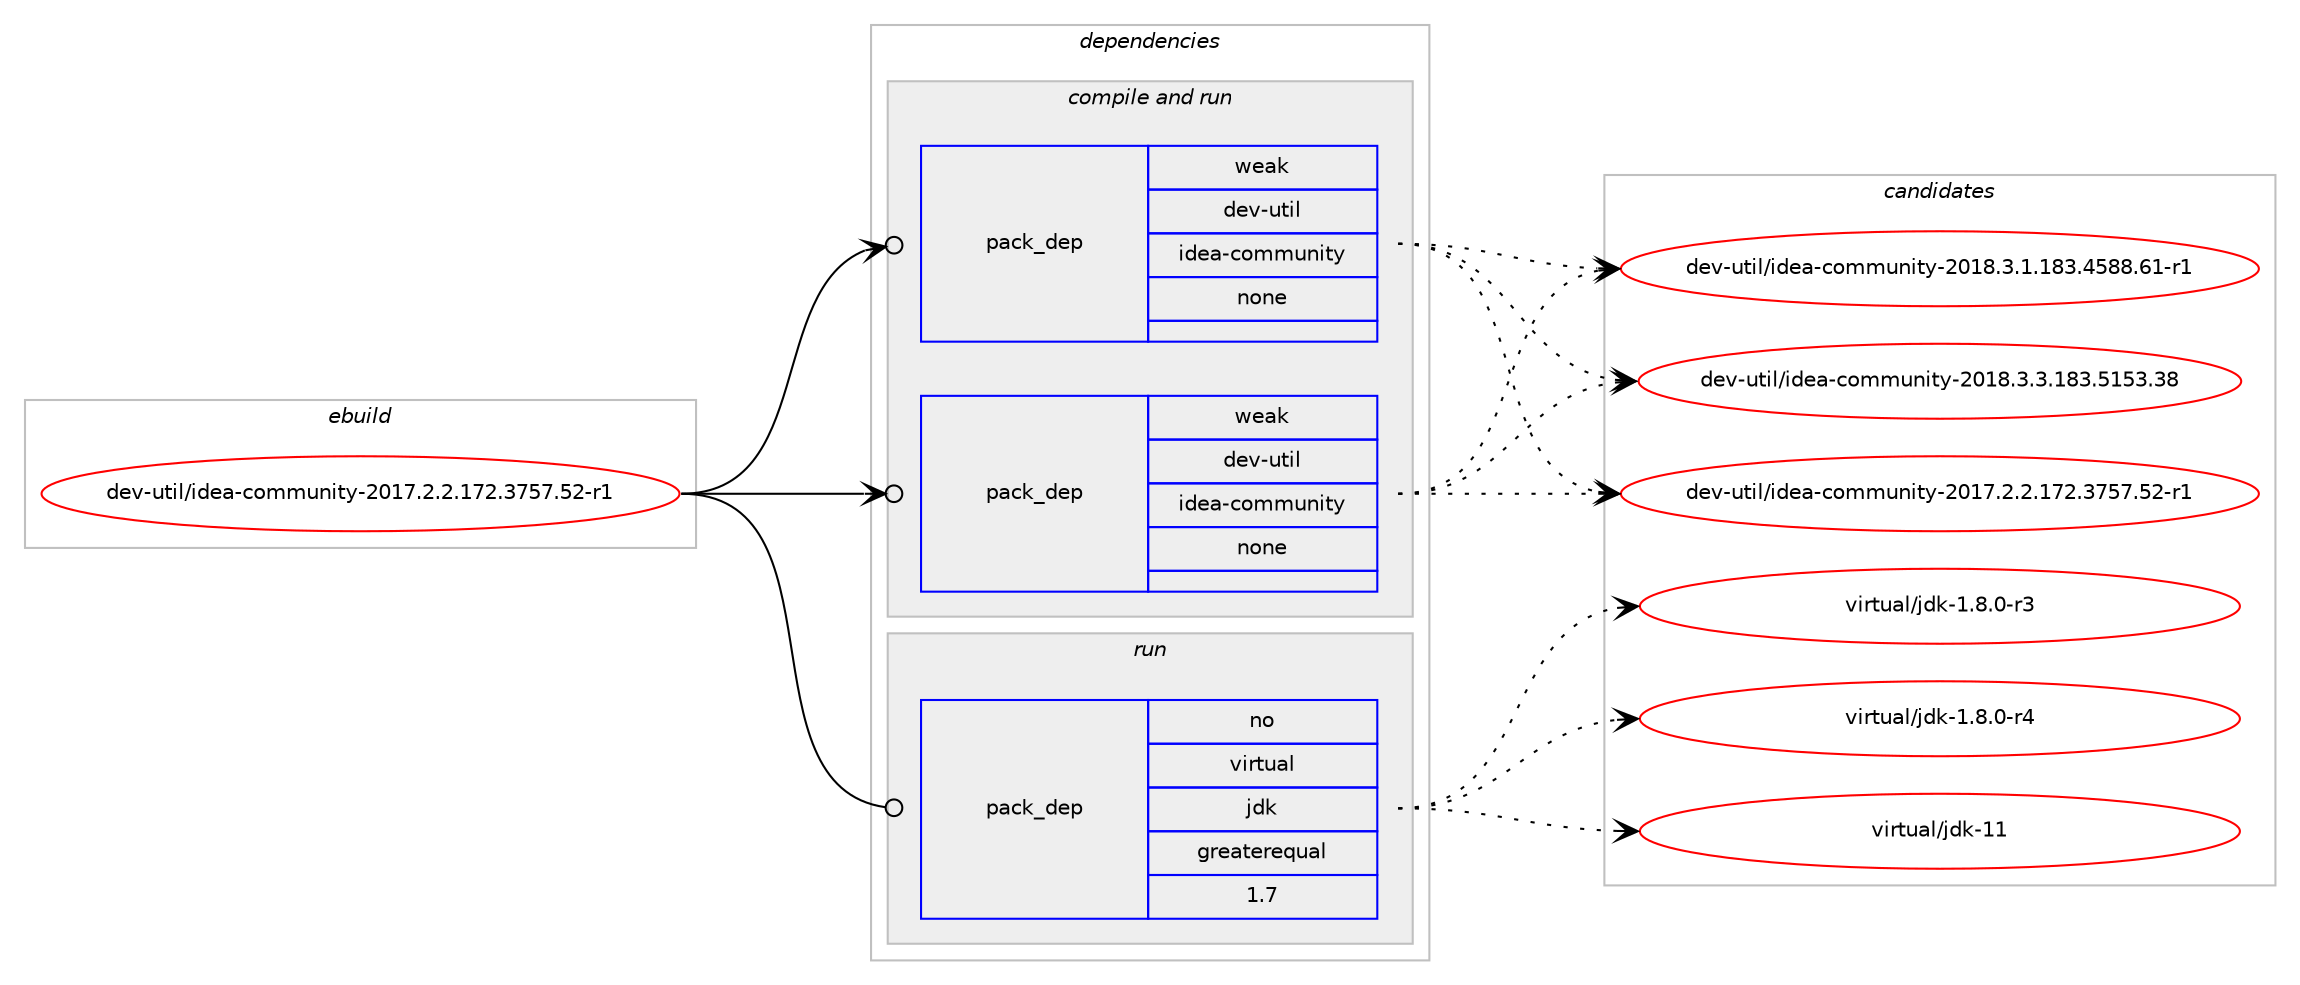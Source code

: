 digraph prolog {

# *************
# Graph options
# *************

newrank=true;
concentrate=true;
compound=true;
graph [rankdir=LR,fontname=Helvetica,fontsize=10,ranksep=1.5];#, ranksep=2.5, nodesep=0.2];
edge  [arrowhead=vee];
node  [fontname=Helvetica,fontsize=10];

# **********
# The ebuild
# **********

subgraph cluster_leftcol {
color=gray;
rank=same;
label=<<i>ebuild</i>>;
id [label="dev-util/idea-community-2017.2.2.172.3757.52-r1", color=red, width=4, href="../dev-util/idea-community-2017.2.2.172.3757.52-r1.svg"];
}

# ****************
# The dependencies
# ****************

subgraph cluster_midcol {
color=gray;
label=<<i>dependencies</i>>;
subgraph cluster_compile {
fillcolor="#eeeeee";
style=filled;
label=<<i>compile</i>>;
}
subgraph cluster_compileandrun {
fillcolor="#eeeeee";
style=filled;
label=<<i>compile and run</i>>;
subgraph pack1098146 {
dependency1546343 [label=<<TABLE BORDER="0" CELLBORDER="1" CELLSPACING="0" CELLPADDING="4" WIDTH="220"><TR><TD ROWSPAN="6" CELLPADDING="30">pack_dep</TD></TR><TR><TD WIDTH="110">weak</TD></TR><TR><TD>dev-util</TD></TR><TR><TD>idea-community</TD></TR><TR><TD>none</TD></TR><TR><TD></TD></TR></TABLE>>, shape=none, color=blue];
}
id:e -> dependency1546343:w [weight=20,style="solid",arrowhead="odotvee"];
subgraph pack1098147 {
dependency1546344 [label=<<TABLE BORDER="0" CELLBORDER="1" CELLSPACING="0" CELLPADDING="4" WIDTH="220"><TR><TD ROWSPAN="6" CELLPADDING="30">pack_dep</TD></TR><TR><TD WIDTH="110">weak</TD></TR><TR><TD>dev-util</TD></TR><TR><TD>idea-community</TD></TR><TR><TD>none</TD></TR><TR><TD></TD></TR></TABLE>>, shape=none, color=blue];
}
id:e -> dependency1546344:w [weight=20,style="solid",arrowhead="odotvee"];
}
subgraph cluster_run {
fillcolor="#eeeeee";
style=filled;
label=<<i>run</i>>;
subgraph pack1098148 {
dependency1546345 [label=<<TABLE BORDER="0" CELLBORDER="1" CELLSPACING="0" CELLPADDING="4" WIDTH="220"><TR><TD ROWSPAN="6" CELLPADDING="30">pack_dep</TD></TR><TR><TD WIDTH="110">no</TD></TR><TR><TD>virtual</TD></TR><TR><TD>jdk</TD></TR><TR><TD>greaterequal</TD></TR><TR><TD>1.7</TD></TR></TABLE>>, shape=none, color=blue];
}
id:e -> dependency1546345:w [weight=20,style="solid",arrowhead="odot"];
}
}

# **************
# The candidates
# **************

subgraph cluster_choices {
rank=same;
color=gray;
label=<<i>candidates</i>>;

subgraph choice1098146 {
color=black;
nodesep=1;
choice10010111845117116105108471051001019745991111091091171101051161214550484955465046504649555046515553554653504511449 [label="dev-util/idea-community-2017.2.2.172.3757.52-r1", color=red, width=4,href="../dev-util/idea-community-2017.2.2.172.3757.52-r1.svg"];
choice10010111845117116105108471051001019745991111091091171101051161214550484956465146494649565146525356564654494511449 [label="dev-util/idea-community-2018.3.1.183.4588.61-r1", color=red, width=4,href="../dev-util/idea-community-2018.3.1.183.4588.61-r1.svg"];
choice1001011184511711610510847105100101974599111109109117110105116121455048495646514651464956514653495351465156 [label="dev-util/idea-community-2018.3.3.183.5153.38", color=red, width=4,href="../dev-util/idea-community-2018.3.3.183.5153.38.svg"];
dependency1546343:e -> choice10010111845117116105108471051001019745991111091091171101051161214550484955465046504649555046515553554653504511449:w [style=dotted,weight="100"];
dependency1546343:e -> choice10010111845117116105108471051001019745991111091091171101051161214550484956465146494649565146525356564654494511449:w [style=dotted,weight="100"];
dependency1546343:e -> choice1001011184511711610510847105100101974599111109109117110105116121455048495646514651464956514653495351465156:w [style=dotted,weight="100"];
}
subgraph choice1098147 {
color=black;
nodesep=1;
choice10010111845117116105108471051001019745991111091091171101051161214550484955465046504649555046515553554653504511449 [label="dev-util/idea-community-2017.2.2.172.3757.52-r1", color=red, width=4,href="../dev-util/idea-community-2017.2.2.172.3757.52-r1.svg"];
choice10010111845117116105108471051001019745991111091091171101051161214550484956465146494649565146525356564654494511449 [label="dev-util/idea-community-2018.3.1.183.4588.61-r1", color=red, width=4,href="../dev-util/idea-community-2018.3.1.183.4588.61-r1.svg"];
choice1001011184511711610510847105100101974599111109109117110105116121455048495646514651464956514653495351465156 [label="dev-util/idea-community-2018.3.3.183.5153.38", color=red, width=4,href="../dev-util/idea-community-2018.3.3.183.5153.38.svg"];
dependency1546344:e -> choice10010111845117116105108471051001019745991111091091171101051161214550484955465046504649555046515553554653504511449:w [style=dotted,weight="100"];
dependency1546344:e -> choice10010111845117116105108471051001019745991111091091171101051161214550484956465146494649565146525356564654494511449:w [style=dotted,weight="100"];
dependency1546344:e -> choice1001011184511711610510847105100101974599111109109117110105116121455048495646514651464956514653495351465156:w [style=dotted,weight="100"];
}
subgraph choice1098148 {
color=black;
nodesep=1;
choice11810511411611797108471061001074549465646484511451 [label="virtual/jdk-1.8.0-r3", color=red, width=4,href="../virtual/jdk-1.8.0-r3.svg"];
choice11810511411611797108471061001074549465646484511452 [label="virtual/jdk-1.8.0-r4", color=red, width=4,href="../virtual/jdk-1.8.0-r4.svg"];
choice1181051141161179710847106100107454949 [label="virtual/jdk-11", color=red, width=4,href="../virtual/jdk-11.svg"];
dependency1546345:e -> choice11810511411611797108471061001074549465646484511451:w [style=dotted,weight="100"];
dependency1546345:e -> choice11810511411611797108471061001074549465646484511452:w [style=dotted,weight="100"];
dependency1546345:e -> choice1181051141161179710847106100107454949:w [style=dotted,weight="100"];
}
}

}
